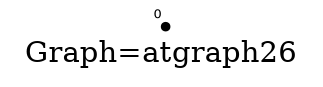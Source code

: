 /* Created by igraph 0.8.0-pre+0200568 */
graph {
  graph [
    label="Graph=atgraph26"
    labelloc=bottom
  ];
  0 [
    pos="0.000000,0.000000!"
    shape=point
    fontsize=6
    xlabel=0
  ];

}
